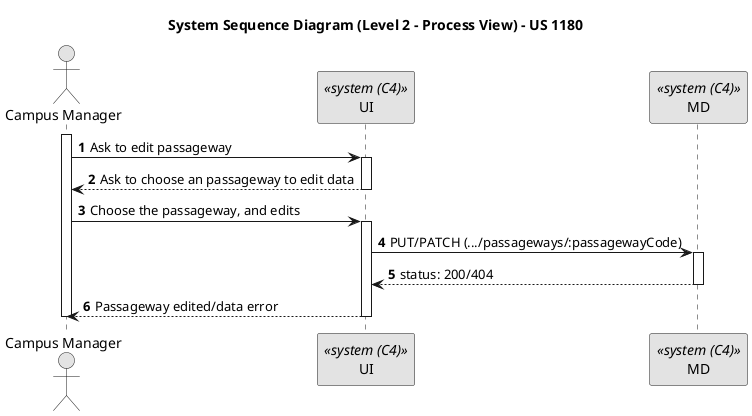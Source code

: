 @startuml
skinparam monochrome true
skinparam packageStyle rectangle
skinparam shadowing false

title System Sequence Diagram (Level 2 - Process View) - US 1180
autonumber

Actor "Campus Manager" as manager
participant "UI" as UI <<system (C4)>>
participant "MD" as MD <<system (C4)>>

activate manager
    manager -> UI : Ask to edit passageway
    activate UI
        UI --> manager : Ask to choose an passageway to edit data
    deactivate UI

    manager -> UI : Choose the passageway, and edits
    activate UI
        UI -> MD : PUT/PATCH (.../passageways/:passagewayCode)
        activate MD
            UI <-- MD : status: 200/404
        deactivate MD

        UI --> manager : Passageway edited/data error
    deactivate UI
deactivate manager

@enduml
